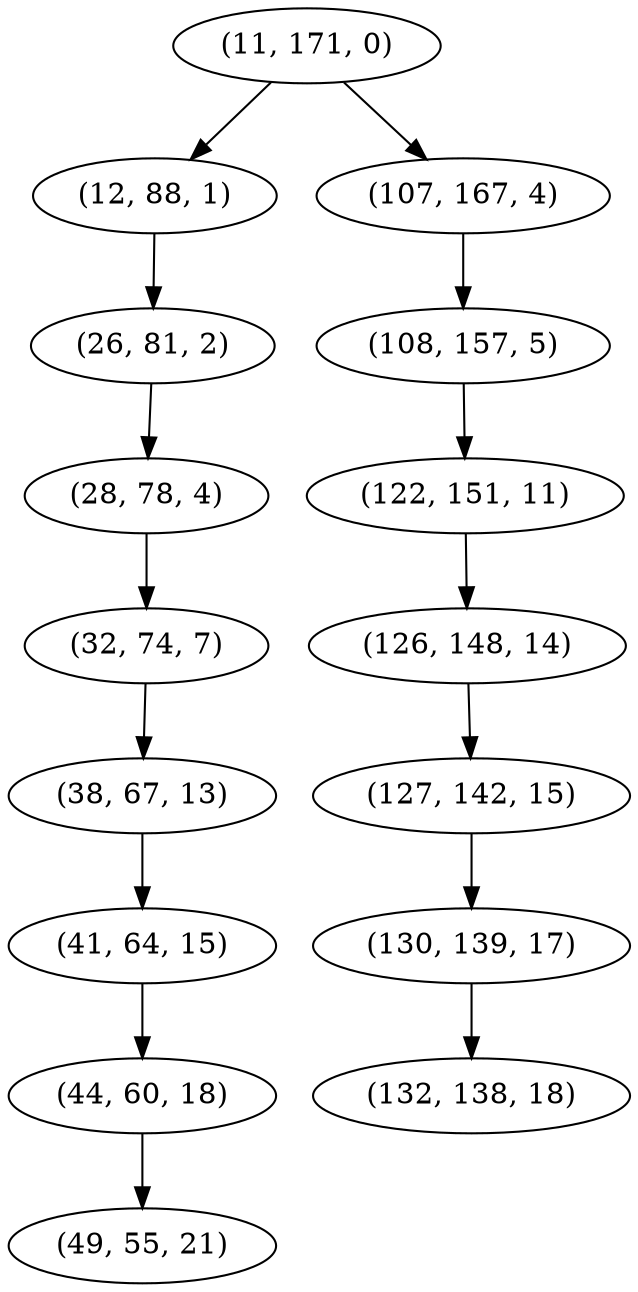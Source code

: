 digraph tree {
    "(11, 171, 0)";
    "(12, 88, 1)";
    "(26, 81, 2)";
    "(28, 78, 4)";
    "(32, 74, 7)";
    "(38, 67, 13)";
    "(41, 64, 15)";
    "(44, 60, 18)";
    "(49, 55, 21)";
    "(107, 167, 4)";
    "(108, 157, 5)";
    "(122, 151, 11)";
    "(126, 148, 14)";
    "(127, 142, 15)";
    "(130, 139, 17)";
    "(132, 138, 18)";
    "(11, 171, 0)" -> "(12, 88, 1)";
    "(11, 171, 0)" -> "(107, 167, 4)";
    "(12, 88, 1)" -> "(26, 81, 2)";
    "(26, 81, 2)" -> "(28, 78, 4)";
    "(28, 78, 4)" -> "(32, 74, 7)";
    "(32, 74, 7)" -> "(38, 67, 13)";
    "(38, 67, 13)" -> "(41, 64, 15)";
    "(41, 64, 15)" -> "(44, 60, 18)";
    "(44, 60, 18)" -> "(49, 55, 21)";
    "(107, 167, 4)" -> "(108, 157, 5)";
    "(108, 157, 5)" -> "(122, 151, 11)";
    "(122, 151, 11)" -> "(126, 148, 14)";
    "(126, 148, 14)" -> "(127, 142, 15)";
    "(127, 142, 15)" -> "(130, 139, 17)";
    "(130, 139, 17)" -> "(132, 138, 18)";
}
